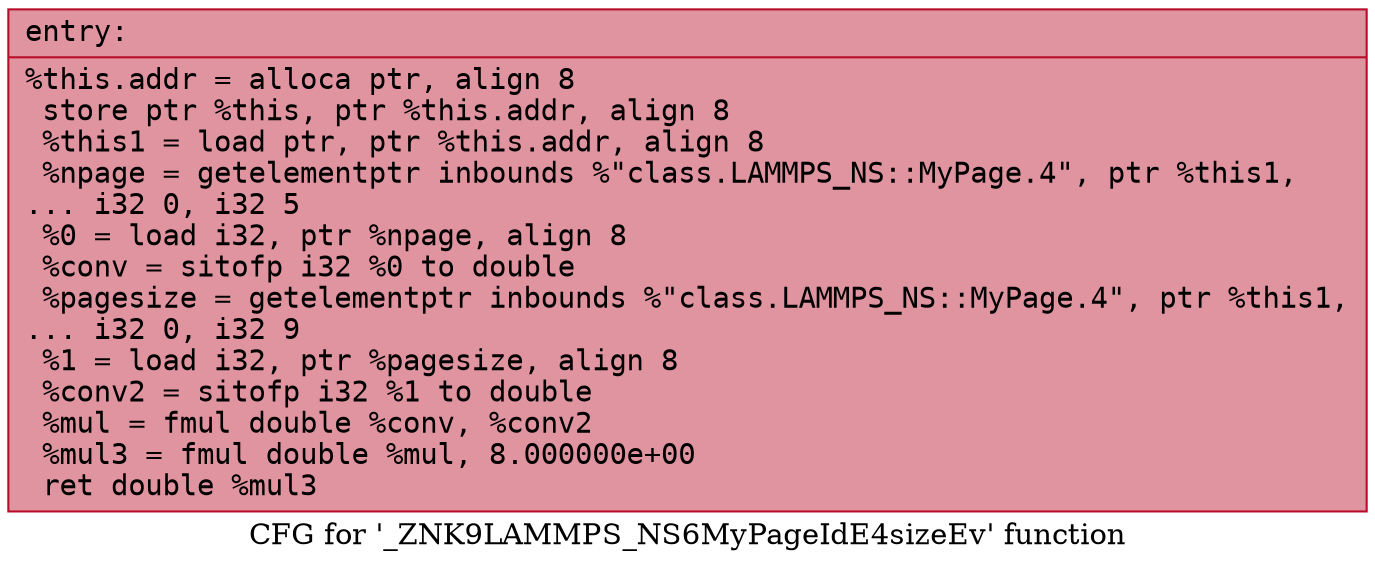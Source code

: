 digraph "CFG for '_ZNK9LAMMPS_NS6MyPageIdE4sizeEv' function" {
	label="CFG for '_ZNK9LAMMPS_NS6MyPageIdE4sizeEv' function";

	Node0x556aef9f0290 [shape=record,color="#b70d28ff", style=filled, fillcolor="#b70d2870" fontname="Courier",label="{entry:\l|  %this.addr = alloca ptr, align 8\l  store ptr %this, ptr %this.addr, align 8\l  %this1 = load ptr, ptr %this.addr, align 8\l  %npage = getelementptr inbounds %\"class.LAMMPS_NS::MyPage.4\", ptr %this1,\l... i32 0, i32 5\l  %0 = load i32, ptr %npage, align 8\l  %conv = sitofp i32 %0 to double\l  %pagesize = getelementptr inbounds %\"class.LAMMPS_NS::MyPage.4\", ptr %this1,\l... i32 0, i32 9\l  %1 = load i32, ptr %pagesize, align 8\l  %conv2 = sitofp i32 %1 to double\l  %mul = fmul double %conv, %conv2\l  %mul3 = fmul double %mul, 8.000000e+00\l  ret double %mul3\l}"];
}
